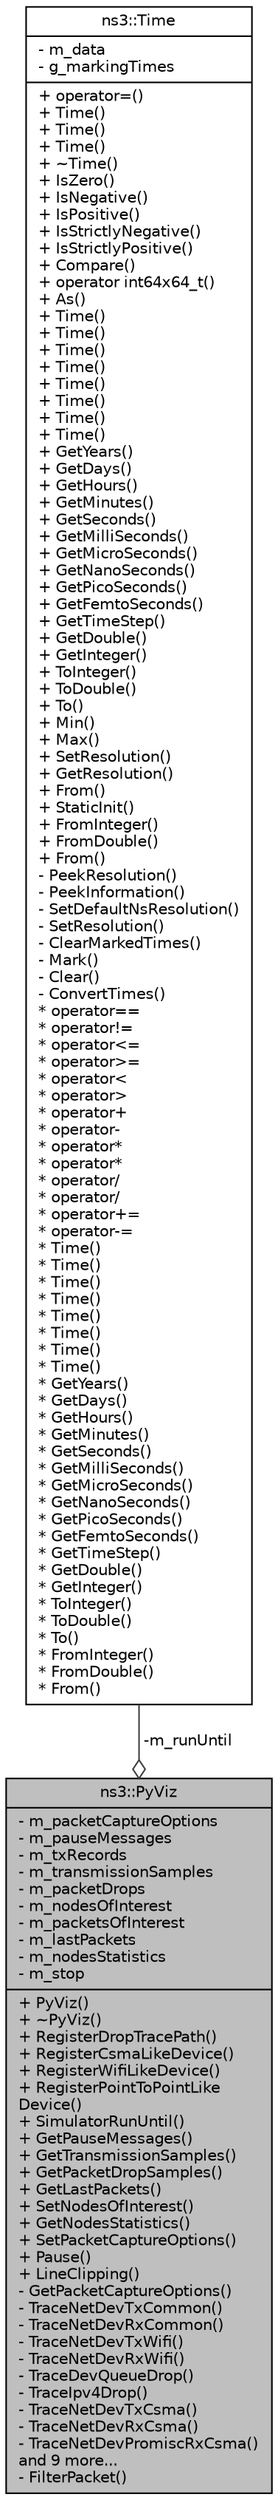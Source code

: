 digraph "ns3::PyViz"
{
  edge [fontname="Helvetica",fontsize="10",labelfontname="Helvetica",labelfontsize="10"];
  node [fontname="Helvetica",fontsize="10",shape=record];
  Node1 [label="{ns3::PyViz\n|- m_packetCaptureOptions\l- m_pauseMessages\l- m_txRecords\l- m_transmissionSamples\l- m_packetDrops\l- m_nodesOfInterest\l- m_packetsOfInterest\l- m_lastPackets\l- m_nodesStatistics\l- m_stop\l|+ PyViz()\l+ ~PyViz()\l+ RegisterDropTracePath()\l+ RegisterCsmaLikeDevice()\l+ RegisterWifiLikeDevice()\l+ RegisterPointToPointLike\lDevice()\l+ SimulatorRunUntil()\l+ GetPauseMessages()\l+ GetTransmissionSamples()\l+ GetPacketDropSamples()\l+ GetLastPackets()\l+ SetNodesOfInterest()\l+ GetNodesStatistics()\l+ SetPacketCaptureOptions()\l+ Pause()\l+ LineClipping()\l- GetPacketCaptureOptions()\l- TraceNetDevTxCommon()\l- TraceNetDevRxCommon()\l- TraceNetDevTxWifi()\l- TraceNetDevRxWifi()\l- TraceDevQueueDrop()\l- TraceIpv4Drop()\l- TraceNetDevTxCsma()\l- TraceNetDevRxCsma()\l- TraceNetDevPromiscRxCsma()\land 9 more...\l- FilterPacket()\l}",height=0.2,width=0.4,color="black", fillcolor="grey75", style="filled", fontcolor="black"];
  Node2 -> Node1 [color="grey25",fontsize="10",style="solid",label=" -m_runUntil" ,arrowhead="odiamond"];
  Node2 [label="{ns3::Time\n|- m_data\l- g_markingTimes\l|+ operator=()\l+ Time()\l+ Time()\l+ Time()\l+ ~Time()\l+ IsZero()\l+ IsNegative()\l+ IsPositive()\l+ IsStrictlyNegative()\l+ IsStrictlyPositive()\l+ Compare()\l+ operator int64x64_t()\l+ As()\l+ Time()\l+ Time()\l+ Time()\l+ Time()\l+ Time()\l+ Time()\l+ Time()\l+ Time()\l+ GetYears()\l+ GetDays()\l+ GetHours()\l+ GetMinutes()\l+ GetSeconds()\l+ GetMilliSeconds()\l+ GetMicroSeconds()\l+ GetNanoSeconds()\l+ GetPicoSeconds()\l+ GetFemtoSeconds()\l+ GetTimeStep()\l+ GetDouble()\l+ GetInteger()\l+ ToInteger()\l+ ToDouble()\l+ To()\l+ Min()\l+ Max()\l+ SetResolution()\l+ GetResolution()\l+ From()\l+ StaticInit()\l+ FromInteger()\l+ FromDouble()\l+ From()\l- PeekResolution()\l- PeekInformation()\l- SetDefaultNsResolution()\l- SetResolution()\l- ClearMarkedTimes()\l- Mark()\l- Clear()\l- ConvertTimes()\l* operator==\l* operator!=\l* operator\<=\l* operator\>=\l* operator\<\l* operator\>\l* operator+\l* operator-\l* operator*\l* operator*\l* operator/\l* operator/\l* operator+=\l* operator-=\l* Time()\l* Time()\l* Time()\l* Time()\l* Time()\l* Time()\l* Time()\l* Time()\l* GetYears()\l* GetDays()\l* GetHours()\l* GetMinutes()\l* GetSeconds()\l* GetMilliSeconds()\l* GetMicroSeconds()\l* GetNanoSeconds()\l* GetPicoSeconds()\l* GetFemtoSeconds()\l* GetTimeStep()\l* GetDouble()\l* GetInteger()\l* ToInteger()\l* ToDouble()\l* To()\l* FromInteger()\l* FromDouble()\l* From()\l}",height=0.2,width=0.4,color="black", fillcolor="white", style="filled",URL="$dc/d04/classns3_1_1Time.html",tooltip="Simulation virtual time values and global simulation resolution. "];
}
